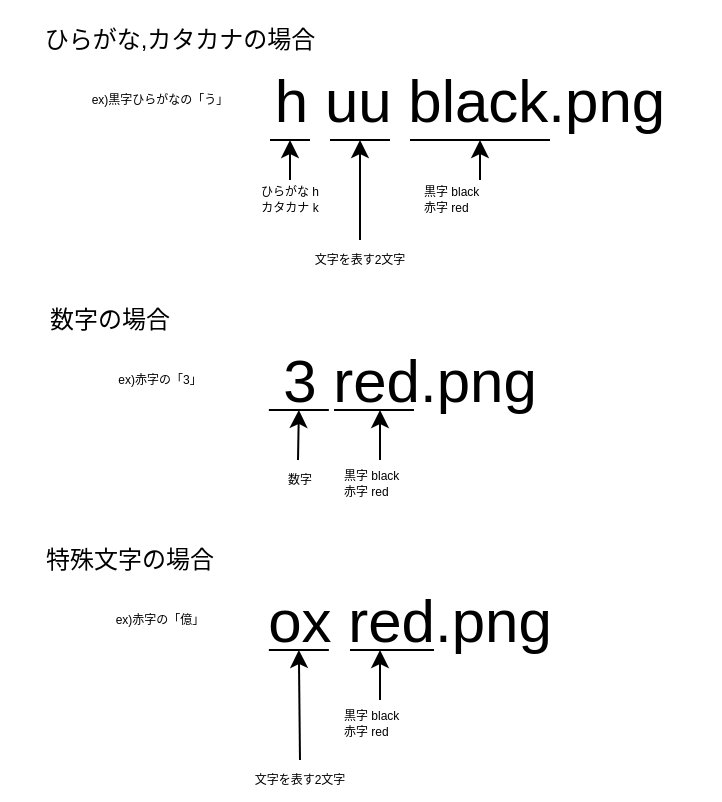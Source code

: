 <mxfile version="14.1.1" type="device"><diagram id="baw6IaTzNWUPPhv8TJjv" name="Page-1"><mxGraphModel dx="981" dy="493" grid="1" gridSize="10" guides="1" tooltips="1" connect="1" arrows="1" fold="1" page="1" pageScale="1" pageWidth="827" pageHeight="1169" math="0" shadow="0"><root><mxCell id="0"/><mxCell id="1" parent="0"/><mxCell id="G1XGU2AGJGdapwdxcx3l-1" value="ひらがな,カタカナの場合" style="text;html=1;strokeColor=none;fillColor=none;align=center;verticalAlign=middle;whiteSpace=wrap;rounded=0;" vertex="1" parent="1"><mxGeometry x="60" y="130" width="180" height="40" as="geometry"/></mxCell><mxCell id="G1XGU2AGJGdapwdxcx3l-3" value="h uu black.png" style="text;html=1;strokeColor=none;fillColor=none;align=center;verticalAlign=middle;whiteSpace=wrap;rounded=0;fontSize=30;" vertex="1" parent="1"><mxGeometry x="170" y="160" width="250" height="40" as="geometry"/></mxCell><mxCell id="G1XGU2AGJGdapwdxcx3l-4" value="" style="endArrow=none;html=1;fontSize=30;" edge="1" parent="1"><mxGeometry width="50" height="50" relative="1" as="geometry"><mxPoint x="195" y="200" as="sourcePoint"/><mxPoint x="215" y="200" as="targetPoint"/></mxGeometry></mxCell><mxCell id="G1XGU2AGJGdapwdxcx3l-5" value="" style="endArrow=none;html=1;fontSize=30;" edge="1" parent="1"><mxGeometry width="50" height="50" relative="1" as="geometry"><mxPoint x="225" y="200" as="sourcePoint"/><mxPoint x="255" y="200" as="targetPoint"/></mxGeometry></mxCell><mxCell id="G1XGU2AGJGdapwdxcx3l-6" value="" style="endArrow=none;html=1;fontSize=30;" edge="1" parent="1"><mxGeometry width="50" height="50" relative="1" as="geometry"><mxPoint x="265" y="200" as="sourcePoint"/><mxPoint x="335" y="200" as="targetPoint"/></mxGeometry></mxCell><mxCell id="G1XGU2AGJGdapwdxcx3l-7" value="" style="endArrow=classic;html=1;fontSize=30;" edge="1" parent="1"><mxGeometry width="50" height="50" relative="1" as="geometry"><mxPoint x="205" y="220" as="sourcePoint"/><mxPoint x="205" y="200" as="targetPoint"/></mxGeometry></mxCell><mxCell id="G1XGU2AGJGdapwdxcx3l-9" value="ひらがな h&lt;br&gt;カタカナ k" style="text;html=1;strokeColor=none;fillColor=none;align=center;verticalAlign=middle;whiteSpace=wrap;rounded=0;fontSize=6;" vertex="1" parent="1"><mxGeometry x="160" y="220" width="90" height="20" as="geometry"/></mxCell><mxCell id="G1XGU2AGJGdapwdxcx3l-10" value="" style="endArrow=classic;html=1;fontSize=6;" edge="1" parent="1"><mxGeometry width="50" height="50" relative="1" as="geometry"><mxPoint x="240" y="250" as="sourcePoint"/><mxPoint x="240" y="200" as="targetPoint"/></mxGeometry></mxCell><mxCell id="G1XGU2AGJGdapwdxcx3l-11" value="文字を表す2文字" style="text;html=1;strokeColor=none;fillColor=none;align=center;verticalAlign=middle;whiteSpace=wrap;rounded=0;fontSize=6;" vertex="1" parent="1"><mxGeometry x="200" y="250" width="80" height="20" as="geometry"/></mxCell><mxCell id="G1XGU2AGJGdapwdxcx3l-12" value="" style="endArrow=classic;html=1;fontSize=6;" edge="1" parent="1"><mxGeometry width="50" height="50" relative="1" as="geometry"><mxPoint x="300" y="220" as="sourcePoint"/><mxPoint x="300" y="200" as="targetPoint"/></mxGeometry></mxCell><mxCell id="G1XGU2AGJGdapwdxcx3l-13" value="黒字 black&lt;br&gt;赤字 red" style="text;html=1;strokeColor=none;fillColor=none;align=left;verticalAlign=middle;whiteSpace=wrap;rounded=0;fontSize=6;" vertex="1" parent="1"><mxGeometry x="270" y="220" width="60" height="20" as="geometry"/></mxCell><mxCell id="G1XGU2AGJGdapwdxcx3l-14" value="ex)黒字ひらがなの「う」" style="text;html=1;strokeColor=none;fillColor=none;align=center;verticalAlign=middle;whiteSpace=wrap;rounded=0;fontSize=6;" vertex="1" parent="1"><mxGeometry x="90" y="170" width="100" height="20" as="geometry"/></mxCell><mxCell id="G1XGU2AGJGdapwdxcx3l-15" value="数字の場合" style="text;html=1;strokeColor=none;fillColor=none;align=center;verticalAlign=middle;whiteSpace=wrap;rounded=0;" vertex="1" parent="1"><mxGeometry x="80" y="270" width="70" height="40" as="geometry"/></mxCell><mxCell id="G1XGU2AGJGdapwdxcx3l-16" value="3 red.png" style="text;html=1;strokeColor=none;fillColor=none;align=center;verticalAlign=middle;whiteSpace=wrap;rounded=0;fontSize=30;" vertex="1" parent="1"><mxGeometry x="170" y="300" width="190" height="40" as="geometry"/></mxCell><mxCell id="G1XGU2AGJGdapwdxcx3l-18" value="" style="endArrow=none;html=1;fontSize=30;" edge="1" parent="1"><mxGeometry width="50" height="50" relative="1" as="geometry"><mxPoint x="194.43" y="335" as="sourcePoint"/><mxPoint x="224.43" y="335" as="targetPoint"/></mxGeometry></mxCell><mxCell id="G1XGU2AGJGdapwdxcx3l-22" value="" style="endArrow=classic;html=1;fontSize=6;" edge="1" parent="1"><mxGeometry width="50" height="50" relative="1" as="geometry"><mxPoint x="209" y="360" as="sourcePoint"/><mxPoint x="209.43" y="335" as="targetPoint"/></mxGeometry></mxCell><mxCell id="G1XGU2AGJGdapwdxcx3l-23" value="数字" style="text;html=1;strokeColor=none;fillColor=none;align=center;verticalAlign=middle;whiteSpace=wrap;rounded=0;fontSize=6;" vertex="1" parent="1"><mxGeometry x="170" y="360" width="80" height="20" as="geometry"/></mxCell><mxCell id="G1XGU2AGJGdapwdxcx3l-24" value="" style="endArrow=classic;html=1;fontSize=6;" edge="1" parent="1"><mxGeometry width="50" height="50" relative="1" as="geometry"><mxPoint x="250" y="360" as="sourcePoint"/><mxPoint x="250" y="335" as="targetPoint"/></mxGeometry></mxCell><mxCell id="G1XGU2AGJGdapwdxcx3l-25" value="黒字 black&lt;br&gt;赤字 red" style="text;html=1;strokeColor=none;fillColor=none;align=left;verticalAlign=middle;whiteSpace=wrap;rounded=0;fontSize=6;" vertex="1" parent="1"><mxGeometry x="230" y="362" width="60" height="20" as="geometry"/></mxCell><mxCell id="G1XGU2AGJGdapwdxcx3l-26" value="ex)赤字の「3」" style="text;html=1;strokeColor=none;fillColor=none;align=center;verticalAlign=middle;whiteSpace=wrap;rounded=0;fontSize=6;" vertex="1" parent="1"><mxGeometry x="90" y="310" width="100" height="20" as="geometry"/></mxCell><mxCell id="G1XGU2AGJGdapwdxcx3l-29" value="" style="endArrow=none;html=1;fontSize=30;" edge="1" parent="1"><mxGeometry width="50" height="50" relative="1" as="geometry"><mxPoint x="227" y="335" as="sourcePoint"/><mxPoint x="267" y="335" as="targetPoint"/></mxGeometry></mxCell><mxCell id="G1XGU2AGJGdapwdxcx3l-30" value="特殊文字の場合" style="text;html=1;strokeColor=none;fillColor=none;align=center;verticalAlign=middle;whiteSpace=wrap;rounded=0;" vertex="1" parent="1"><mxGeometry x="80" y="390" width="90" height="40" as="geometry"/></mxCell><mxCell id="G1XGU2AGJGdapwdxcx3l-31" value="ox red.png" style="text;html=1;strokeColor=none;fillColor=none;align=center;verticalAlign=middle;whiteSpace=wrap;rounded=0;fontSize=30;" vertex="1" parent="1"><mxGeometry x="170" y="420" width="190" height="40" as="geometry"/></mxCell><mxCell id="G1XGU2AGJGdapwdxcx3l-32" value="" style="endArrow=none;html=1;fontSize=30;" edge="1" parent="1"><mxGeometry width="50" height="50" relative="1" as="geometry"><mxPoint x="194.43" y="455" as="sourcePoint"/><mxPoint x="224.43" y="455" as="targetPoint"/></mxGeometry></mxCell><mxCell id="G1XGU2AGJGdapwdxcx3l-33" value="" style="endArrow=classic;html=1;fontSize=6;exitX=0.5;exitY=0;exitDx=0;exitDy=0;" edge="1" parent="1" source="G1XGU2AGJGdapwdxcx3l-34"><mxGeometry width="50" height="50" relative="1" as="geometry"><mxPoint x="209" y="480" as="sourcePoint"/><mxPoint x="209.43" y="455" as="targetPoint"/></mxGeometry></mxCell><mxCell id="G1XGU2AGJGdapwdxcx3l-34" value="文字を表す2文字" style="text;html=1;strokeColor=none;fillColor=none;align=center;verticalAlign=middle;whiteSpace=wrap;rounded=0;fontSize=6;" vertex="1" parent="1"><mxGeometry x="170" y="510" width="80" height="20" as="geometry"/></mxCell><mxCell id="G1XGU2AGJGdapwdxcx3l-35" value="" style="endArrow=classic;html=1;fontSize=6;" edge="1" parent="1"><mxGeometry width="50" height="50" relative="1" as="geometry"><mxPoint x="250" y="480" as="sourcePoint"/><mxPoint x="250" y="455" as="targetPoint"/></mxGeometry></mxCell><mxCell id="G1XGU2AGJGdapwdxcx3l-36" value="黒字 black&lt;br&gt;赤字 red" style="text;html=1;strokeColor=none;fillColor=none;align=left;verticalAlign=middle;whiteSpace=wrap;rounded=0;fontSize=6;" vertex="1" parent="1"><mxGeometry x="230" y="482" width="60" height="20" as="geometry"/></mxCell><mxCell id="G1XGU2AGJGdapwdxcx3l-37" value="ex)赤字の「億」" style="text;html=1;strokeColor=none;fillColor=none;align=center;verticalAlign=middle;whiteSpace=wrap;rounded=0;fontSize=6;" vertex="1" parent="1"><mxGeometry x="90" y="430" width="100" height="20" as="geometry"/></mxCell><mxCell id="G1XGU2AGJGdapwdxcx3l-38" value="" style="endArrow=none;html=1;fontSize=30;" edge="1" parent="1"><mxGeometry width="50" height="50" relative="1" as="geometry"><mxPoint x="235" y="455" as="sourcePoint"/><mxPoint x="277" y="455" as="targetPoint"/></mxGeometry></mxCell></root></mxGraphModel></diagram></mxfile>